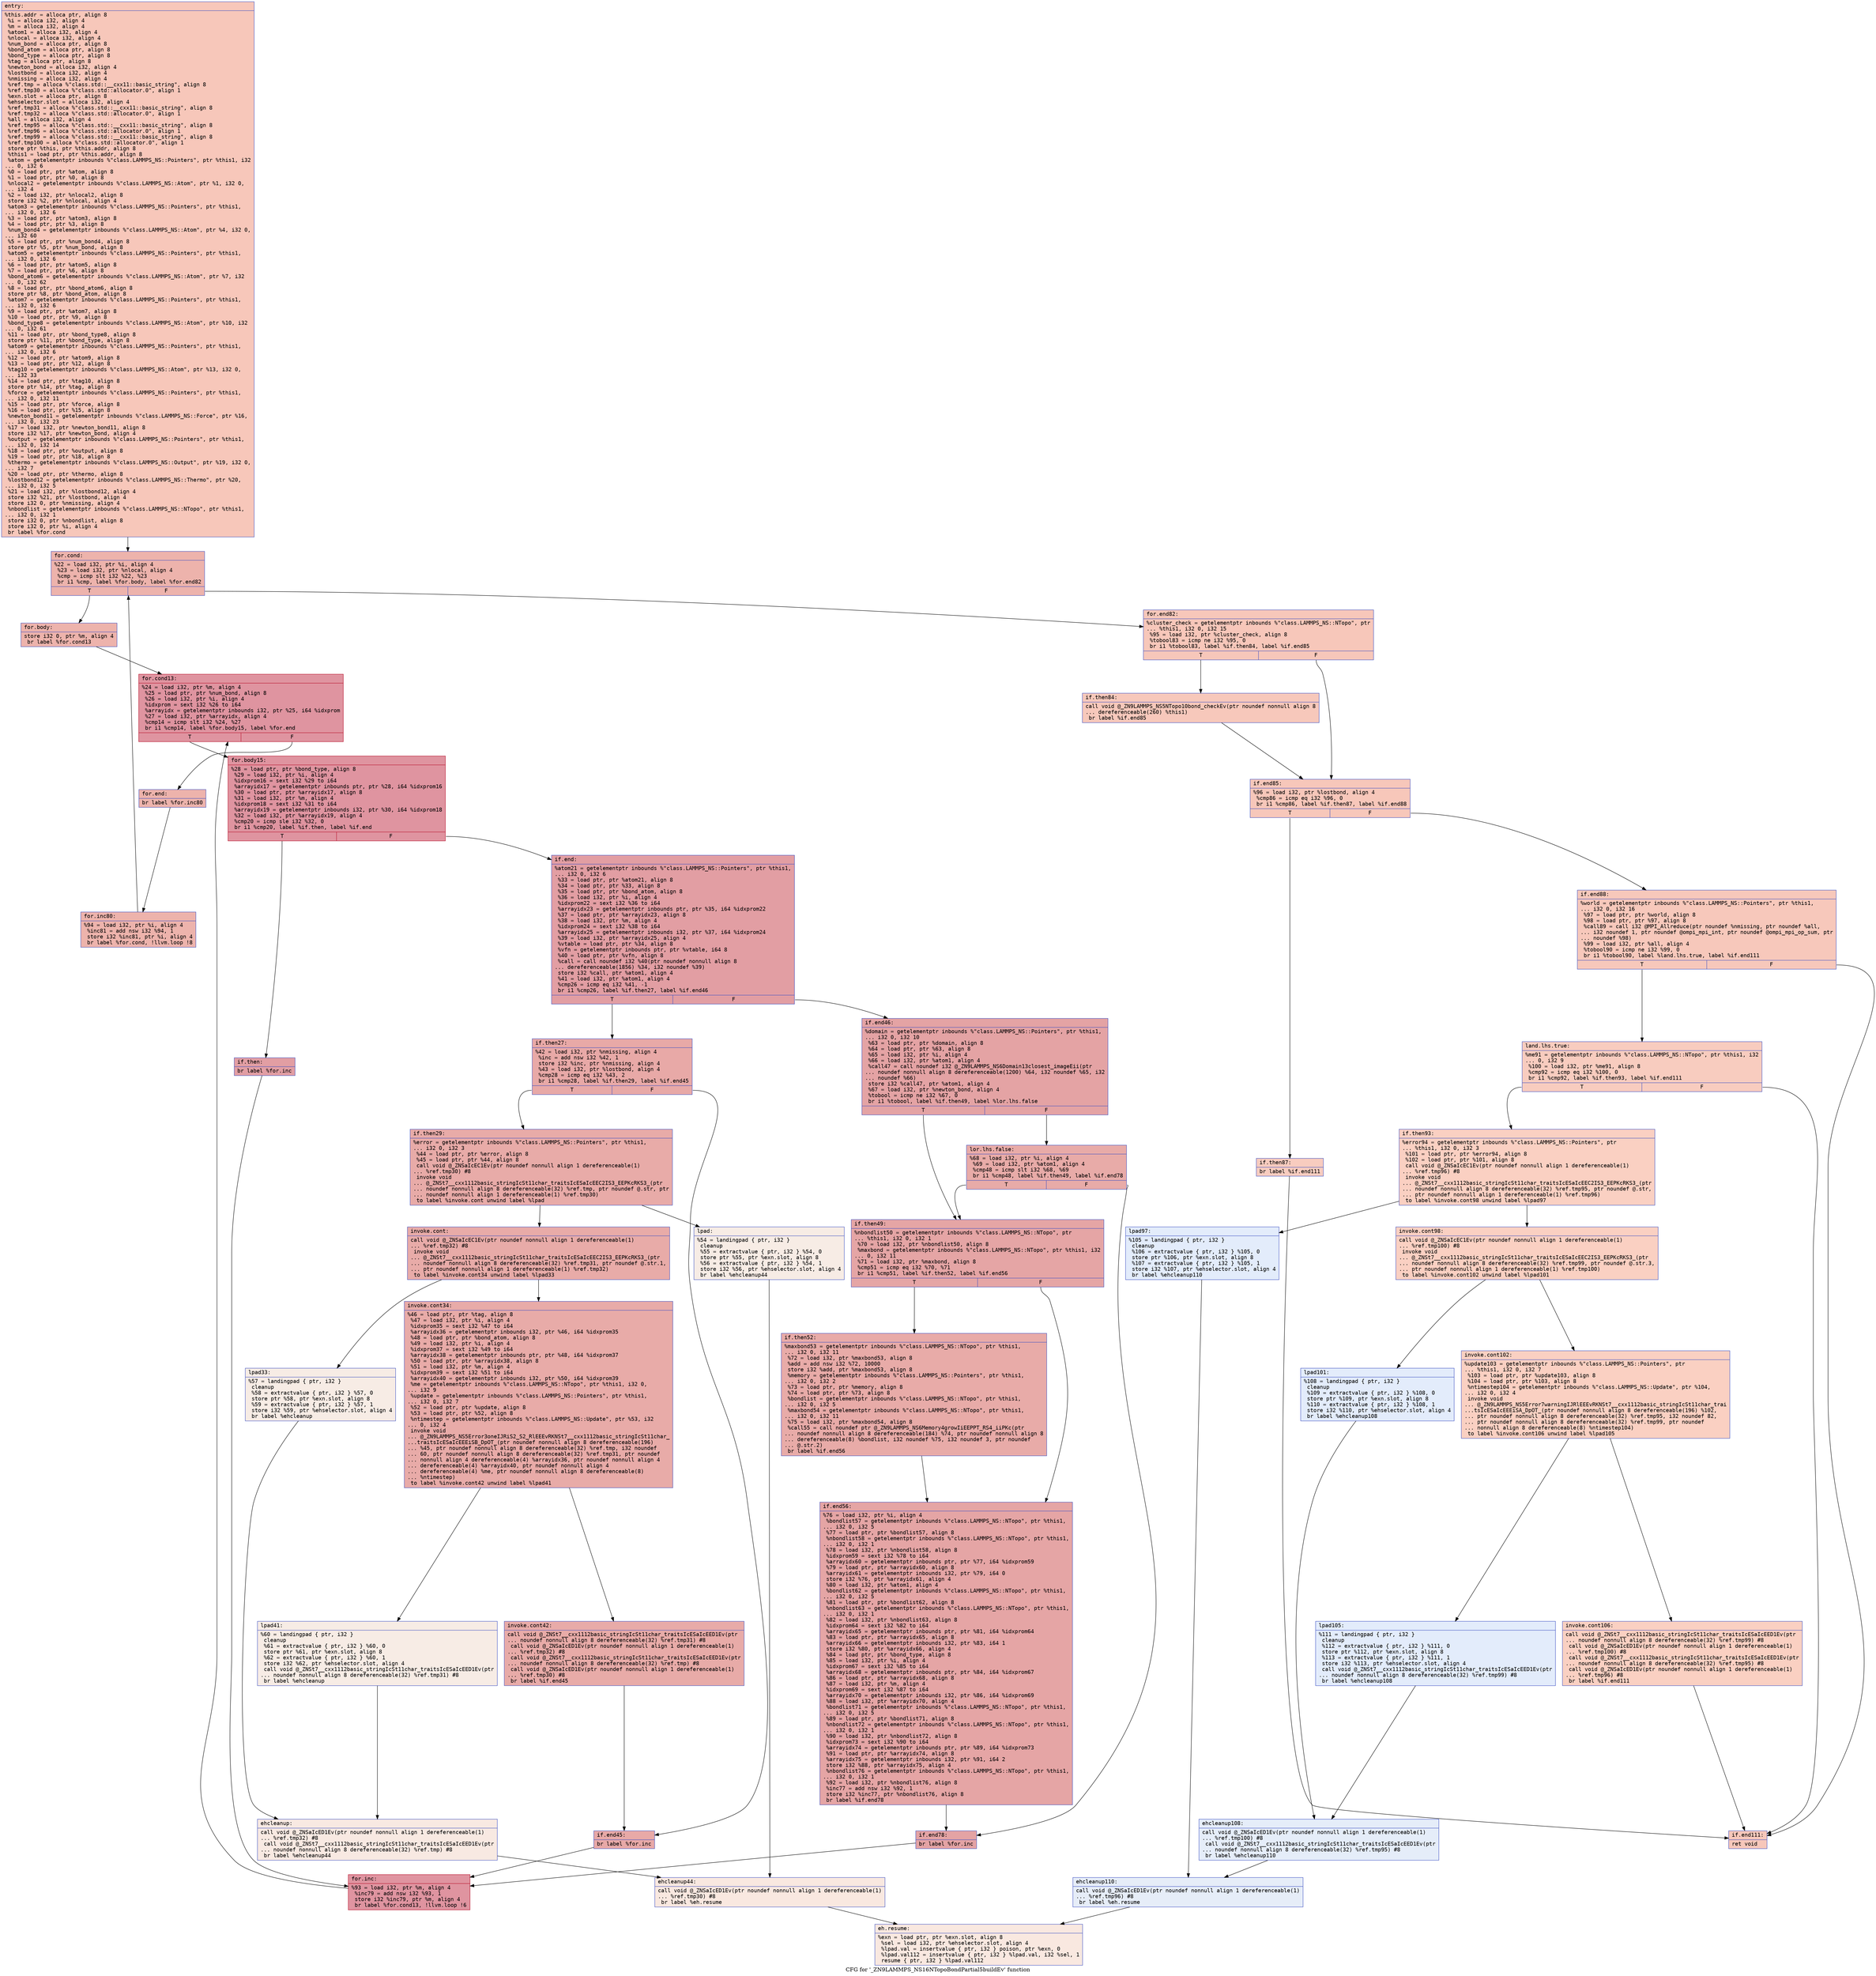 digraph "CFG for '_ZN9LAMMPS_NS16NTopoBondPartial5buildEv' function" {
	label="CFG for '_ZN9LAMMPS_NS16NTopoBondPartial5buildEv' function";

	Node0x55df9494ff60 [shape=record,color="#3d50c3ff", style=filled, fillcolor="#ec7f6370" fontname="Courier",label="{entry:\l|  %this.addr = alloca ptr, align 8\l  %i = alloca i32, align 4\l  %m = alloca i32, align 4\l  %atom1 = alloca i32, align 4\l  %nlocal = alloca i32, align 4\l  %num_bond = alloca ptr, align 8\l  %bond_atom = alloca ptr, align 8\l  %bond_type = alloca ptr, align 8\l  %tag = alloca ptr, align 8\l  %newton_bond = alloca i32, align 4\l  %lostbond = alloca i32, align 4\l  %nmissing = alloca i32, align 4\l  %ref.tmp = alloca %\"class.std::__cxx11::basic_string\", align 8\l  %ref.tmp30 = alloca %\"class.std::allocator.0\", align 1\l  %exn.slot = alloca ptr, align 8\l  %ehselector.slot = alloca i32, align 4\l  %ref.tmp31 = alloca %\"class.std::__cxx11::basic_string\", align 8\l  %ref.tmp32 = alloca %\"class.std::allocator.0\", align 1\l  %all = alloca i32, align 4\l  %ref.tmp95 = alloca %\"class.std::__cxx11::basic_string\", align 8\l  %ref.tmp96 = alloca %\"class.std::allocator.0\", align 1\l  %ref.tmp99 = alloca %\"class.std::__cxx11::basic_string\", align 8\l  %ref.tmp100 = alloca %\"class.std::allocator.0\", align 1\l  store ptr %this, ptr %this.addr, align 8\l  %this1 = load ptr, ptr %this.addr, align 8\l  %atom = getelementptr inbounds %\"class.LAMMPS_NS::Pointers\", ptr %this1, i32\l... 0, i32 6\l  %0 = load ptr, ptr %atom, align 8\l  %1 = load ptr, ptr %0, align 8\l  %nlocal2 = getelementptr inbounds %\"class.LAMMPS_NS::Atom\", ptr %1, i32 0,\l... i32 4\l  %2 = load i32, ptr %nlocal2, align 8\l  store i32 %2, ptr %nlocal, align 4\l  %atom3 = getelementptr inbounds %\"class.LAMMPS_NS::Pointers\", ptr %this1,\l... i32 0, i32 6\l  %3 = load ptr, ptr %atom3, align 8\l  %4 = load ptr, ptr %3, align 8\l  %num_bond4 = getelementptr inbounds %\"class.LAMMPS_NS::Atom\", ptr %4, i32 0,\l... i32 60\l  %5 = load ptr, ptr %num_bond4, align 8\l  store ptr %5, ptr %num_bond, align 8\l  %atom5 = getelementptr inbounds %\"class.LAMMPS_NS::Pointers\", ptr %this1,\l... i32 0, i32 6\l  %6 = load ptr, ptr %atom5, align 8\l  %7 = load ptr, ptr %6, align 8\l  %bond_atom6 = getelementptr inbounds %\"class.LAMMPS_NS::Atom\", ptr %7, i32\l... 0, i32 62\l  %8 = load ptr, ptr %bond_atom6, align 8\l  store ptr %8, ptr %bond_atom, align 8\l  %atom7 = getelementptr inbounds %\"class.LAMMPS_NS::Pointers\", ptr %this1,\l... i32 0, i32 6\l  %9 = load ptr, ptr %atom7, align 8\l  %10 = load ptr, ptr %9, align 8\l  %bond_type8 = getelementptr inbounds %\"class.LAMMPS_NS::Atom\", ptr %10, i32\l... 0, i32 61\l  %11 = load ptr, ptr %bond_type8, align 8\l  store ptr %11, ptr %bond_type, align 8\l  %atom9 = getelementptr inbounds %\"class.LAMMPS_NS::Pointers\", ptr %this1,\l... i32 0, i32 6\l  %12 = load ptr, ptr %atom9, align 8\l  %13 = load ptr, ptr %12, align 8\l  %tag10 = getelementptr inbounds %\"class.LAMMPS_NS::Atom\", ptr %13, i32 0,\l... i32 33\l  %14 = load ptr, ptr %tag10, align 8\l  store ptr %14, ptr %tag, align 8\l  %force = getelementptr inbounds %\"class.LAMMPS_NS::Pointers\", ptr %this1,\l... i32 0, i32 11\l  %15 = load ptr, ptr %force, align 8\l  %16 = load ptr, ptr %15, align 8\l  %newton_bond11 = getelementptr inbounds %\"class.LAMMPS_NS::Force\", ptr %16,\l... i32 0, i32 23\l  %17 = load i32, ptr %newton_bond11, align 8\l  store i32 %17, ptr %newton_bond, align 4\l  %output = getelementptr inbounds %\"class.LAMMPS_NS::Pointers\", ptr %this1,\l... i32 0, i32 14\l  %18 = load ptr, ptr %output, align 8\l  %19 = load ptr, ptr %18, align 8\l  %thermo = getelementptr inbounds %\"class.LAMMPS_NS::Output\", ptr %19, i32 0,\l... i32 7\l  %20 = load ptr, ptr %thermo, align 8\l  %lostbond12 = getelementptr inbounds %\"class.LAMMPS_NS::Thermo\", ptr %20,\l... i32 0, i32 5\l  %21 = load i32, ptr %lostbond12, align 4\l  store i32 %21, ptr %lostbond, align 4\l  store i32 0, ptr %nmissing, align 4\l  %nbondlist = getelementptr inbounds %\"class.LAMMPS_NS::NTopo\", ptr %this1,\l... i32 0, i32 1\l  store i32 0, ptr %nbondlist, align 8\l  store i32 0, ptr %i, align 4\l  br label %for.cond\l}"];
	Node0x55df9494ff60 -> Node0x55df94953fe0[tooltip="entry -> for.cond\nProbability 100.00%" ];
	Node0x55df94953fe0 [shape=record,color="#3d50c3ff", style=filled, fillcolor="#d6524470" fontname="Courier",label="{for.cond:\l|  %22 = load i32, ptr %i, align 4\l  %23 = load i32, ptr %nlocal, align 4\l  %cmp = icmp slt i32 %22, %23\l  br i1 %cmp, label %for.body, label %for.end82\l|{<s0>T|<s1>F}}"];
	Node0x55df94953fe0:s0 -> Node0x55df94954280[tooltip="for.cond -> for.body\nProbability 96.88%" ];
	Node0x55df94953fe0:s1 -> Node0x55df94954300[tooltip="for.cond -> for.end82\nProbability 3.12%" ];
	Node0x55df94954280 [shape=record,color="#3d50c3ff", style=filled, fillcolor="#d6524470" fontname="Courier",label="{for.body:\l|  store i32 0, ptr %m, align 4\l  br label %for.cond13\l}"];
	Node0x55df94954280 -> Node0x55df949544d0[tooltip="for.body -> for.cond13\nProbability 100.00%" ];
	Node0x55df949544d0 [shape=record,color="#b70d28ff", style=filled, fillcolor="#b70d2870" fontname="Courier",label="{for.cond13:\l|  %24 = load i32, ptr %m, align 4\l  %25 = load ptr, ptr %num_bond, align 8\l  %26 = load i32, ptr %i, align 4\l  %idxprom = sext i32 %26 to i64\l  %arrayidx = getelementptr inbounds i32, ptr %25, i64 %idxprom\l  %27 = load i32, ptr %arrayidx, align 4\l  %cmp14 = icmp slt i32 %24, %27\l  br i1 %cmp14, label %for.body15, label %for.end\l|{<s0>T|<s1>F}}"];
	Node0x55df949544d0:s0 -> Node0x55df94954ff0[tooltip="for.cond13 -> for.body15\nProbability 96.88%" ];
	Node0x55df949544d0:s1 -> Node0x55df94955070[tooltip="for.cond13 -> for.end\nProbability 3.12%" ];
	Node0x55df94954ff0 [shape=record,color="#b70d28ff", style=filled, fillcolor="#b70d2870" fontname="Courier",label="{for.body15:\l|  %28 = load ptr, ptr %bond_type, align 8\l  %29 = load i32, ptr %i, align 4\l  %idxprom16 = sext i32 %29 to i64\l  %arrayidx17 = getelementptr inbounds ptr, ptr %28, i64 %idxprom16\l  %30 = load ptr, ptr %arrayidx17, align 8\l  %31 = load i32, ptr %m, align 4\l  %idxprom18 = sext i32 %31 to i64\l  %arrayidx19 = getelementptr inbounds i32, ptr %30, i64 %idxprom18\l  %32 = load i32, ptr %arrayidx19, align 4\l  %cmp20 = icmp sle i32 %32, 0\l  br i1 %cmp20, label %if.then, label %if.end\l|{<s0>T|<s1>F}}"];
	Node0x55df94954ff0:s0 -> Node0x55df949557a0[tooltip="for.body15 -> if.then\nProbability 50.00%" ];
	Node0x55df94954ff0:s1 -> Node0x55df94955810[tooltip="for.body15 -> if.end\nProbability 50.00%" ];
	Node0x55df949557a0 [shape=record,color="#3d50c3ff", style=filled, fillcolor="#be242e70" fontname="Courier",label="{if.then:\l|  br label %for.inc\l}"];
	Node0x55df949557a0 -> Node0x55df94955930[tooltip="if.then -> for.inc\nProbability 100.00%" ];
	Node0x55df94955810 [shape=record,color="#3d50c3ff", style=filled, fillcolor="#be242e70" fontname="Courier",label="{if.end:\l|  %atom21 = getelementptr inbounds %\"class.LAMMPS_NS::Pointers\", ptr %this1,\l... i32 0, i32 6\l  %33 = load ptr, ptr %atom21, align 8\l  %34 = load ptr, ptr %33, align 8\l  %35 = load ptr, ptr %bond_atom, align 8\l  %36 = load i32, ptr %i, align 4\l  %idxprom22 = sext i32 %36 to i64\l  %arrayidx23 = getelementptr inbounds ptr, ptr %35, i64 %idxprom22\l  %37 = load ptr, ptr %arrayidx23, align 8\l  %38 = load i32, ptr %m, align 4\l  %idxprom24 = sext i32 %38 to i64\l  %arrayidx25 = getelementptr inbounds i32, ptr %37, i64 %idxprom24\l  %39 = load i32, ptr %arrayidx25, align 4\l  %vtable = load ptr, ptr %34, align 8\l  %vfn = getelementptr inbounds ptr, ptr %vtable, i64 8\l  %40 = load ptr, ptr %vfn, align 8\l  %call = call noundef i32 %40(ptr noundef nonnull align 8\l... dereferenceable(1856) %34, i32 noundef %39)\l  store i32 %call, ptr %atom1, align 4\l  %41 = load i32, ptr %atom1, align 4\l  %cmp26 = icmp eq i32 %41, -1\l  br i1 %cmp26, label %if.then27, label %if.end46\l|{<s0>T|<s1>F}}"];
	Node0x55df94955810:s0 -> Node0x55df94956eb0[tooltip="if.end -> if.then27\nProbability 37.50%" ];
	Node0x55df94955810:s1 -> Node0x55df94956f30[tooltip="if.end -> if.end46\nProbability 62.50%" ];
	Node0x55df94956eb0 [shape=record,color="#3d50c3ff", style=filled, fillcolor="#ca3b3770" fontname="Courier",label="{if.then27:\l|  %42 = load i32, ptr %nmissing, align 4\l  %inc = add nsw i32 %42, 1\l  store i32 %inc, ptr %nmissing, align 4\l  %43 = load i32, ptr %lostbond, align 4\l  %cmp28 = icmp eq i32 %43, 2\l  br i1 %cmp28, label %if.then29, label %if.end45\l|{<s0>T|<s1>F}}"];
	Node0x55df94956eb0:s0 -> Node0x55df949573a0[tooltip="if.then27 -> if.then29\nProbability 50.00%" ];
	Node0x55df94956eb0:s1 -> Node0x55df94957420[tooltip="if.then27 -> if.end45\nProbability 50.00%" ];
	Node0x55df949573a0 [shape=record,color="#3d50c3ff", style=filled, fillcolor="#cc403a70" fontname="Courier",label="{if.then29:\l|  %error = getelementptr inbounds %\"class.LAMMPS_NS::Pointers\", ptr %this1,\l... i32 0, i32 3\l  %44 = load ptr, ptr %error, align 8\l  %45 = load ptr, ptr %44, align 8\l  call void @_ZNSaIcEC1Ev(ptr noundef nonnull align 1 dereferenceable(1)\l... %ref.tmp30) #8\l  invoke void\l... @_ZNSt7__cxx1112basic_stringIcSt11char_traitsIcESaIcEEC2IS3_EEPKcRKS3_(ptr\l... noundef nonnull align 8 dereferenceable(32) %ref.tmp, ptr noundef @.str, ptr\l... noundef nonnull align 1 dereferenceable(1) %ref.tmp30)\l          to label %invoke.cont unwind label %lpad\l}"];
	Node0x55df949573a0 -> Node0x55df94957a80[tooltip="if.then29 -> invoke.cont\nProbability 100.00%" ];
	Node0x55df949573a0 -> Node0x55df94957b60[tooltip="if.then29 -> lpad\nProbability 0.00%" ];
	Node0x55df94957a80 [shape=record,color="#3d50c3ff", style=filled, fillcolor="#cc403a70" fontname="Courier",label="{invoke.cont:\l|  call void @_ZNSaIcEC1Ev(ptr noundef nonnull align 1 dereferenceable(1)\l... %ref.tmp32) #8\l  invoke void\l... @_ZNSt7__cxx1112basic_stringIcSt11char_traitsIcESaIcEEC2IS3_EEPKcRKS3_(ptr\l... noundef nonnull align 8 dereferenceable(32) %ref.tmp31, ptr noundef @.str.1,\l... ptr noundef nonnull align 1 dereferenceable(1) %ref.tmp32)\l          to label %invoke.cont34 unwind label %lpad33\l}"];
	Node0x55df94957a80 -> Node0x55df94957ef0[tooltip="invoke.cont -> invoke.cont34\nProbability 100.00%" ];
	Node0x55df94957a80 -> Node0x55df94957f40[tooltip="invoke.cont -> lpad33\nProbability 0.00%" ];
	Node0x55df94957ef0 [shape=record,color="#3d50c3ff", style=filled, fillcolor="#cc403a70" fontname="Courier",label="{invoke.cont34:\l|  %46 = load ptr, ptr %tag, align 8\l  %47 = load i32, ptr %i, align 4\l  %idxprom35 = sext i32 %47 to i64\l  %arrayidx36 = getelementptr inbounds i32, ptr %46, i64 %idxprom35\l  %48 = load ptr, ptr %bond_atom, align 8\l  %49 = load i32, ptr %i, align 4\l  %idxprom37 = sext i32 %49 to i64\l  %arrayidx38 = getelementptr inbounds ptr, ptr %48, i64 %idxprom37\l  %50 = load ptr, ptr %arrayidx38, align 8\l  %51 = load i32, ptr %m, align 4\l  %idxprom39 = sext i32 %51 to i64\l  %arrayidx40 = getelementptr inbounds i32, ptr %50, i64 %idxprom39\l  %me = getelementptr inbounds %\"class.LAMMPS_NS::NTopo\", ptr %this1, i32 0,\l... i32 9\l  %update = getelementptr inbounds %\"class.LAMMPS_NS::Pointers\", ptr %this1,\l... i32 0, i32 7\l  %52 = load ptr, ptr %update, align 8\l  %53 = load ptr, ptr %52, align 8\l  %ntimestep = getelementptr inbounds %\"class.LAMMPS_NS::Update\", ptr %53, i32\l... 0, i32 4\l  invoke void\l... @_ZN9LAMMPS_NS5Error3oneIJRiS2_S2_RlEEEvRKNSt7__cxx1112basic_stringIcSt11char_\l...traitsIcESaIcEEEiSB_DpOT_(ptr noundef nonnull align 8 dereferenceable(196)\l... %45, ptr noundef nonnull align 8 dereferenceable(32) %ref.tmp, i32 noundef\l... 60, ptr noundef nonnull align 8 dereferenceable(32) %ref.tmp31, ptr noundef\l... nonnull align 4 dereferenceable(4) %arrayidx36, ptr noundef nonnull align 4\l... dereferenceable(4) %arrayidx40, ptr noundef nonnull align 4\l... dereferenceable(4) %me, ptr noundef nonnull align 8 dereferenceable(8)\l... %ntimestep)\l          to label %invoke.cont42 unwind label %lpad41\l}"];
	Node0x55df94957ef0 -> Node0x55df94957ea0[tooltip="invoke.cont34 -> invoke.cont42\nProbability 100.00%" ];
	Node0x55df94957ef0 -> Node0x55df94959540[tooltip="invoke.cont34 -> lpad41\nProbability 0.00%" ];
	Node0x55df94957ea0 [shape=record,color="#3d50c3ff", style=filled, fillcolor="#cc403a70" fontname="Courier",label="{invoke.cont42:\l|  call void @_ZNSt7__cxx1112basic_stringIcSt11char_traitsIcESaIcEED1Ev(ptr\l... noundef nonnull align 8 dereferenceable(32) %ref.tmp31) #8\l  call void @_ZNSaIcED1Ev(ptr noundef nonnull align 1 dereferenceable(1)\l... %ref.tmp32) #8\l  call void @_ZNSt7__cxx1112basic_stringIcSt11char_traitsIcESaIcEED1Ev(ptr\l... noundef nonnull align 8 dereferenceable(32) %ref.tmp) #8\l  call void @_ZNSaIcED1Ev(ptr noundef nonnull align 1 dereferenceable(1)\l... %ref.tmp30) #8\l  br label %if.end45\l}"];
	Node0x55df94957ea0 -> Node0x55df94957420[tooltip="invoke.cont42 -> if.end45\nProbability 100.00%" ];
	Node0x55df94957b60 [shape=record,color="#3d50c3ff", style=filled, fillcolor="#ecd3c570" fontname="Courier",label="{lpad:\l|  %54 = landingpad \{ ptr, i32 \}\l          cleanup\l  %55 = extractvalue \{ ptr, i32 \} %54, 0\l  store ptr %55, ptr %exn.slot, align 8\l  %56 = extractvalue \{ ptr, i32 \} %54, 1\l  store i32 %56, ptr %ehselector.slot, align 4\l  br label %ehcleanup44\l}"];
	Node0x55df94957b60 -> Node0x55df9495a210[tooltip="lpad -> ehcleanup44\nProbability 100.00%" ];
	Node0x55df94957f40 [shape=record,color="#3d50c3ff", style=filled, fillcolor="#ecd3c570" fontname="Courier",label="{lpad33:\l|  %57 = landingpad \{ ptr, i32 \}\l          cleanup\l  %58 = extractvalue \{ ptr, i32 \} %57, 0\l  store ptr %58, ptr %exn.slot, align 8\l  %59 = extractvalue \{ ptr, i32 \} %57, 1\l  store i32 %59, ptr %ehselector.slot, align 4\l  br label %ehcleanup\l}"];
	Node0x55df94957f40 -> Node0x55df9495a5e0[tooltip="lpad33 -> ehcleanup\nProbability 100.00%" ];
	Node0x55df94959540 [shape=record,color="#3d50c3ff", style=filled, fillcolor="#ecd3c570" fontname="Courier",label="{lpad41:\l|  %60 = landingpad \{ ptr, i32 \}\l          cleanup\l  %61 = extractvalue \{ ptr, i32 \} %60, 0\l  store ptr %61, ptr %exn.slot, align 8\l  %62 = extractvalue \{ ptr, i32 \} %60, 1\l  store i32 %62, ptr %ehselector.slot, align 4\l  call void @_ZNSt7__cxx1112basic_stringIcSt11char_traitsIcESaIcEED1Ev(ptr\l... noundef nonnull align 8 dereferenceable(32) %ref.tmp31) #8\l  br label %ehcleanup\l}"];
	Node0x55df94959540 -> Node0x55df9495a5e0[tooltip="lpad41 -> ehcleanup\nProbability 100.00%" ];
	Node0x55df9495a5e0 [shape=record,color="#3d50c3ff", style=filled, fillcolor="#efcebd70" fontname="Courier",label="{ehcleanup:\l|  call void @_ZNSaIcED1Ev(ptr noundef nonnull align 1 dereferenceable(1)\l... %ref.tmp32) #8\l  call void @_ZNSt7__cxx1112basic_stringIcSt11char_traitsIcESaIcEED1Ev(ptr\l... noundef nonnull align 8 dereferenceable(32) %ref.tmp) #8\l  br label %ehcleanup44\l}"];
	Node0x55df9495a5e0 -> Node0x55df9495a210[tooltip="ehcleanup -> ehcleanup44\nProbability 100.00%" ];
	Node0x55df9495a210 [shape=record,color="#3d50c3ff", style=filled, fillcolor="#f1ccb870" fontname="Courier",label="{ehcleanup44:\l|  call void @_ZNSaIcED1Ev(ptr noundef nonnull align 1 dereferenceable(1)\l... %ref.tmp30) #8\l  br label %eh.resume\l}"];
	Node0x55df9495a210 -> Node0x55df9495aef0[tooltip="ehcleanup44 -> eh.resume\nProbability 100.00%" ];
	Node0x55df94957420 [shape=record,color="#3d50c3ff", style=filled, fillcolor="#ca3b3770" fontname="Courier",label="{if.end45:\l|  br label %for.inc\l}"];
	Node0x55df94957420 -> Node0x55df94955930[tooltip="if.end45 -> for.inc\nProbability 100.00%" ];
	Node0x55df94956f30 [shape=record,color="#3d50c3ff", style=filled, fillcolor="#c32e3170" fontname="Courier",label="{if.end46:\l|  %domain = getelementptr inbounds %\"class.LAMMPS_NS::Pointers\", ptr %this1,\l... i32 0, i32 10\l  %63 = load ptr, ptr %domain, align 8\l  %64 = load ptr, ptr %63, align 8\l  %65 = load i32, ptr %i, align 4\l  %66 = load i32, ptr %atom1, align 4\l  %call47 = call noundef i32 @_ZN9LAMMPS_NS6Domain13closest_imageEii(ptr\l... noundef nonnull align 8 dereferenceable(1200) %64, i32 noundef %65, i32\l... noundef %66)\l  store i32 %call47, ptr %atom1, align 4\l  %67 = load i32, ptr %newton_bond, align 4\l  %tobool = icmp ne i32 %67, 0\l  br i1 %tobool, label %if.then49, label %lor.lhs.false\l|{<s0>T|<s1>F}}"];
	Node0x55df94956f30:s0 -> Node0x55df949548a0[tooltip="if.end46 -> if.then49\nProbability 62.50%" ];
	Node0x55df94956f30:s1 -> Node0x55df949548f0[tooltip="if.end46 -> lor.lhs.false\nProbability 37.50%" ];
	Node0x55df949548f0 [shape=record,color="#3d50c3ff", style=filled, fillcolor="#cc403a70" fontname="Courier",label="{lor.lhs.false:\l|  %68 = load i32, ptr %i, align 4\l  %69 = load i32, ptr %atom1, align 4\l  %cmp48 = icmp slt i32 %68, %69\l  br i1 %cmp48, label %if.then49, label %if.end78\l|{<s0>T|<s1>F}}"];
	Node0x55df949548f0:s0 -> Node0x55df949548a0[tooltip="lor.lhs.false -> if.then49\nProbability 50.00%" ];
	Node0x55df949548f0:s1 -> Node0x55df94954c30[tooltip="lor.lhs.false -> if.end78\nProbability 50.00%" ];
	Node0x55df949548a0 [shape=record,color="#3d50c3ff", style=filled, fillcolor="#c5333470" fontname="Courier",label="{if.then49:\l|  %nbondlist50 = getelementptr inbounds %\"class.LAMMPS_NS::NTopo\", ptr\l... %this1, i32 0, i32 1\l  %70 = load i32, ptr %nbondlist50, align 8\l  %maxbond = getelementptr inbounds %\"class.LAMMPS_NS::NTopo\", ptr %this1, i32\l... 0, i32 11\l  %71 = load i32, ptr %maxbond, align 8\l  %cmp51 = icmp eq i32 %70, %71\l  br i1 %cmp51, label %if.then52, label %if.end56\l|{<s0>T|<s1>F}}"];
	Node0x55df949548a0:s0 -> Node0x55df9495d4b0[tooltip="if.then49 -> if.then52\nProbability 50.00%" ];
	Node0x55df949548a0:s1 -> Node0x55df9495d500[tooltip="if.then49 -> if.end56\nProbability 50.00%" ];
	Node0x55df9495d4b0 [shape=record,color="#3d50c3ff", style=filled, fillcolor="#cc403a70" fontname="Courier",label="{if.then52:\l|  %maxbond53 = getelementptr inbounds %\"class.LAMMPS_NS::NTopo\", ptr %this1,\l... i32 0, i32 11\l  %72 = load i32, ptr %maxbond53, align 8\l  %add = add nsw i32 %72, 10000\l  store i32 %add, ptr %maxbond53, align 8\l  %memory = getelementptr inbounds %\"class.LAMMPS_NS::Pointers\", ptr %this1,\l... i32 0, i32 2\l  %73 = load ptr, ptr %memory, align 8\l  %74 = load ptr, ptr %73, align 8\l  %bondlist = getelementptr inbounds %\"class.LAMMPS_NS::NTopo\", ptr %this1,\l... i32 0, i32 5\l  %maxbond54 = getelementptr inbounds %\"class.LAMMPS_NS::NTopo\", ptr %this1,\l... i32 0, i32 11\l  %75 = load i32, ptr %maxbond54, align 8\l  %call55 = call noundef ptr @_ZN9LAMMPS_NS6Memory4growIiEEPPT_RS4_iiPKc(ptr\l... noundef nonnull align 8 dereferenceable(184) %74, ptr noundef nonnull align 8\l... dereferenceable(8) %bondlist, i32 noundef %75, i32 noundef 3, ptr noundef\l... @.str.2)\l  br label %if.end56\l}"];
	Node0x55df9495d4b0 -> Node0x55df9495d500[tooltip="if.then52 -> if.end56\nProbability 100.00%" ];
	Node0x55df9495d500 [shape=record,color="#3d50c3ff", style=filled, fillcolor="#c5333470" fontname="Courier",label="{if.end56:\l|  %76 = load i32, ptr %i, align 4\l  %bondlist57 = getelementptr inbounds %\"class.LAMMPS_NS::NTopo\", ptr %this1,\l... i32 0, i32 5\l  %77 = load ptr, ptr %bondlist57, align 8\l  %nbondlist58 = getelementptr inbounds %\"class.LAMMPS_NS::NTopo\", ptr %this1,\l... i32 0, i32 1\l  %78 = load i32, ptr %nbondlist58, align 8\l  %idxprom59 = sext i32 %78 to i64\l  %arrayidx60 = getelementptr inbounds ptr, ptr %77, i64 %idxprom59\l  %79 = load ptr, ptr %arrayidx60, align 8\l  %arrayidx61 = getelementptr inbounds i32, ptr %79, i64 0\l  store i32 %76, ptr %arrayidx61, align 4\l  %80 = load i32, ptr %atom1, align 4\l  %bondlist62 = getelementptr inbounds %\"class.LAMMPS_NS::NTopo\", ptr %this1,\l... i32 0, i32 5\l  %81 = load ptr, ptr %bondlist62, align 8\l  %nbondlist63 = getelementptr inbounds %\"class.LAMMPS_NS::NTopo\", ptr %this1,\l... i32 0, i32 1\l  %82 = load i32, ptr %nbondlist63, align 8\l  %idxprom64 = sext i32 %82 to i64\l  %arrayidx65 = getelementptr inbounds ptr, ptr %81, i64 %idxprom64\l  %83 = load ptr, ptr %arrayidx65, align 8\l  %arrayidx66 = getelementptr inbounds i32, ptr %83, i64 1\l  store i32 %80, ptr %arrayidx66, align 4\l  %84 = load ptr, ptr %bond_type, align 8\l  %85 = load i32, ptr %i, align 4\l  %idxprom67 = sext i32 %85 to i64\l  %arrayidx68 = getelementptr inbounds ptr, ptr %84, i64 %idxprom67\l  %86 = load ptr, ptr %arrayidx68, align 8\l  %87 = load i32, ptr %m, align 4\l  %idxprom69 = sext i32 %87 to i64\l  %arrayidx70 = getelementptr inbounds i32, ptr %86, i64 %idxprom69\l  %88 = load i32, ptr %arrayidx70, align 4\l  %bondlist71 = getelementptr inbounds %\"class.LAMMPS_NS::NTopo\", ptr %this1,\l... i32 0, i32 5\l  %89 = load ptr, ptr %bondlist71, align 8\l  %nbondlist72 = getelementptr inbounds %\"class.LAMMPS_NS::NTopo\", ptr %this1,\l... i32 0, i32 1\l  %90 = load i32, ptr %nbondlist72, align 8\l  %idxprom73 = sext i32 %90 to i64\l  %arrayidx74 = getelementptr inbounds ptr, ptr %89, i64 %idxprom73\l  %91 = load ptr, ptr %arrayidx74, align 8\l  %arrayidx75 = getelementptr inbounds i32, ptr %91, i64 2\l  store i32 %88, ptr %arrayidx75, align 4\l  %nbondlist76 = getelementptr inbounds %\"class.LAMMPS_NS::NTopo\", ptr %this1,\l... i32 0, i32 1\l  %92 = load i32, ptr %nbondlist76, align 8\l  %inc77 = add nsw i32 %92, 1\l  store i32 %inc77, ptr %nbondlist76, align 8\l  br label %if.end78\l}"];
	Node0x55df9495d500 -> Node0x55df94954c30[tooltip="if.end56 -> if.end78\nProbability 100.00%" ];
	Node0x55df94954c30 [shape=record,color="#3d50c3ff", style=filled, fillcolor="#c32e3170" fontname="Courier",label="{if.end78:\l|  br label %for.inc\l}"];
	Node0x55df94954c30 -> Node0x55df94955930[tooltip="if.end78 -> for.inc\nProbability 100.00%" ];
	Node0x55df94955930 [shape=record,color="#b70d28ff", style=filled, fillcolor="#b70d2870" fontname="Courier",label="{for.inc:\l|  %93 = load i32, ptr %m, align 4\l  %inc79 = add nsw i32 %93, 1\l  store i32 %inc79, ptr %m, align 4\l  br label %for.cond13, !llvm.loop !6\l}"];
	Node0x55df94955930 -> Node0x55df949544d0[tooltip="for.inc -> for.cond13\nProbability 100.00%" ];
	Node0x55df94955070 [shape=record,color="#3d50c3ff", style=filled, fillcolor="#d6524470" fontname="Courier",label="{for.end:\l|  br label %for.inc80\l}"];
	Node0x55df94955070 -> Node0x55df94960a80[tooltip="for.end -> for.inc80\nProbability 100.00%" ];
	Node0x55df94960a80 [shape=record,color="#3d50c3ff", style=filled, fillcolor="#d6524470" fontname="Courier",label="{for.inc80:\l|  %94 = load i32, ptr %i, align 4\l  %inc81 = add nsw i32 %94, 1\l  store i32 %inc81, ptr %i, align 4\l  br label %for.cond, !llvm.loop !8\l}"];
	Node0x55df94960a80 -> Node0x55df94953fe0[tooltip="for.inc80 -> for.cond\nProbability 100.00%" ];
	Node0x55df94954300 [shape=record,color="#3d50c3ff", style=filled, fillcolor="#ec7f6370" fontname="Courier",label="{for.end82:\l|  %cluster_check = getelementptr inbounds %\"class.LAMMPS_NS::NTopo\", ptr\l... %this1, i32 0, i32 15\l  %95 = load i32, ptr %cluster_check, align 8\l  %tobool83 = icmp ne i32 %95, 0\l  br i1 %tobool83, label %if.then84, label %if.end85\l|{<s0>T|<s1>F}}"];
	Node0x55df94954300:s0 -> Node0x55df94958270[tooltip="for.end82 -> if.then84\nProbability 62.50%" ];
	Node0x55df94954300:s1 -> Node0x55df949582f0[tooltip="for.end82 -> if.end85\nProbability 37.50%" ];
	Node0x55df94958270 [shape=record,color="#3d50c3ff", style=filled, fillcolor="#ed836670" fontname="Courier",label="{if.then84:\l|  call void @_ZN9LAMMPS_NS5NTopo10bond_checkEv(ptr noundef nonnull align 8\l... dereferenceable(260) %this1)\l  br label %if.end85\l}"];
	Node0x55df94958270 -> Node0x55df949582f0[tooltip="if.then84 -> if.end85\nProbability 100.00%" ];
	Node0x55df949582f0 [shape=record,color="#3d50c3ff", style=filled, fillcolor="#ec7f6370" fontname="Courier",label="{if.end85:\l|  %96 = load i32, ptr %lostbond, align 4\l  %cmp86 = icmp eq i32 %96, 0\l  br i1 %cmp86, label %if.then87, label %if.end88\l|{<s0>T|<s1>F}}"];
	Node0x55df949582f0:s0 -> Node0x55df94958790[tooltip="if.end85 -> if.then87\nProbability 37.50%" ];
	Node0x55df949582f0:s1 -> Node0x55df949587e0[tooltip="if.end85 -> if.end88\nProbability 62.50%" ];
	Node0x55df94958790 [shape=record,color="#3d50c3ff", style=filled, fillcolor="#f08b6e70" fontname="Courier",label="{if.then87:\l|  br label %if.end111\l}"];
	Node0x55df94958790 -> Node0x55df94958910[tooltip="if.then87 -> if.end111\nProbability 100.00%" ];
	Node0x55df949587e0 [shape=record,color="#3d50c3ff", style=filled, fillcolor="#ed836670" fontname="Courier",label="{if.end88:\l|  %world = getelementptr inbounds %\"class.LAMMPS_NS::Pointers\", ptr %this1,\l... i32 0, i32 16\l  %97 = load ptr, ptr %world, align 8\l  %98 = load ptr, ptr %97, align 8\l  %call89 = call i32 @MPI_Allreduce(ptr noundef %nmissing, ptr noundef %all,\l... i32 noundef 1, ptr noundef @ompi_mpi_int, ptr noundef @ompi_mpi_op_sum, ptr\l... noundef %98)\l  %99 = load i32, ptr %all, align 4\l  %tobool90 = icmp ne i32 %99, 0\l  br i1 %tobool90, label %land.lhs.true, label %if.end111\l|{<s0>T|<s1>F}}"];
	Node0x55df949587e0:s0 -> Node0x55df94962690[tooltip="if.end88 -> land.lhs.true\nProbability 62.50%" ];
	Node0x55df949587e0:s1 -> Node0x55df94958910[tooltip="if.end88 -> if.end111\nProbability 37.50%" ];
	Node0x55df94962690 [shape=record,color="#3d50c3ff", style=filled, fillcolor="#f08b6e70" fontname="Courier",label="{land.lhs.true:\l|  %me91 = getelementptr inbounds %\"class.LAMMPS_NS::NTopo\", ptr %this1, i32\l... 0, i32 9\l  %100 = load i32, ptr %me91, align 8\l  %cmp92 = icmp eq i32 %100, 0\l  br i1 %cmp92, label %if.then93, label %if.end111\l|{<s0>T|<s1>F}}"];
	Node0x55df94962690:s0 -> Node0x55df949629b0[tooltip="land.lhs.true -> if.then93\nProbability 37.50%" ];
	Node0x55df94962690:s1 -> Node0x55df94958910[tooltip="land.lhs.true -> if.end111\nProbability 62.50%" ];
	Node0x55df949629b0 [shape=record,color="#3d50c3ff", style=filled, fillcolor="#f3947570" fontname="Courier",label="{if.then93:\l|  %error94 = getelementptr inbounds %\"class.LAMMPS_NS::Pointers\", ptr\l... %this1, i32 0, i32 3\l  %101 = load ptr, ptr %error94, align 8\l  %102 = load ptr, ptr %101, align 8\l  call void @_ZNSaIcEC1Ev(ptr noundef nonnull align 1 dereferenceable(1)\l... %ref.tmp96) #8\l  invoke void\l... @_ZNSt7__cxx1112basic_stringIcSt11char_traitsIcESaIcEEC2IS3_EEPKcRKS3_(ptr\l... noundef nonnull align 8 dereferenceable(32) %ref.tmp95, ptr noundef @.str,\l... ptr noundef nonnull align 1 dereferenceable(1) %ref.tmp96)\l          to label %invoke.cont98 unwind label %lpad97\l}"];
	Node0x55df949629b0 -> Node0x55df94962e40[tooltip="if.then93 -> invoke.cont98\nProbability 100.00%" ];
	Node0x55df949629b0 -> Node0x55df94962ec0[tooltip="if.then93 -> lpad97\nProbability 0.00%" ];
	Node0x55df94962e40 [shape=record,color="#3d50c3ff", style=filled, fillcolor="#f3947570" fontname="Courier",label="{invoke.cont98:\l|  call void @_ZNSaIcEC1Ev(ptr noundef nonnull align 1 dereferenceable(1)\l... %ref.tmp100) #8\l  invoke void\l... @_ZNSt7__cxx1112basic_stringIcSt11char_traitsIcESaIcEEC2IS3_EEPKcRKS3_(ptr\l... noundef nonnull align 8 dereferenceable(32) %ref.tmp99, ptr noundef @.str.3,\l... ptr noundef nonnull align 1 dereferenceable(1) %ref.tmp100)\l          to label %invoke.cont102 unwind label %lpad101\l}"];
	Node0x55df94962e40 -> Node0x55df949631e0[tooltip="invoke.cont98 -> invoke.cont102\nProbability 100.00%" ];
	Node0x55df94962e40 -> Node0x55df94963230[tooltip="invoke.cont98 -> lpad101\nProbability 0.00%" ];
	Node0x55df949631e0 [shape=record,color="#3d50c3ff", style=filled, fillcolor="#f3947570" fontname="Courier",label="{invoke.cont102:\l|  %update103 = getelementptr inbounds %\"class.LAMMPS_NS::Pointers\", ptr\l... %this1, i32 0, i32 7\l  %103 = load ptr, ptr %update103, align 8\l  %104 = load ptr, ptr %103, align 8\l  %ntimestep104 = getelementptr inbounds %\"class.LAMMPS_NS::Update\", ptr %104,\l... i32 0, i32 4\l  invoke void\l... @_ZN9LAMMPS_NS5Error7warningIJRlEEEvRKNSt7__cxx1112basic_stringIcSt11char_trai\l...tsIcESaIcEEEiSA_DpOT_(ptr noundef nonnull align 8 dereferenceable(196) %102,\l... ptr noundef nonnull align 8 dereferenceable(32) %ref.tmp95, i32 noundef 82,\l... ptr noundef nonnull align 8 dereferenceable(32) %ref.tmp99, ptr noundef\l... nonnull align 8 dereferenceable(8) %ntimestep104)\l          to label %invoke.cont106 unwind label %lpad105\l}"];
	Node0x55df949631e0 -> Node0x55df94963190[tooltip="invoke.cont102 -> invoke.cont106\nProbability 100.00%" ];
	Node0x55df949631e0 -> Node0x55df94955e60[tooltip="invoke.cont102 -> lpad105\nProbability 0.00%" ];
	Node0x55df94963190 [shape=record,color="#3d50c3ff", style=filled, fillcolor="#f3947570" fontname="Courier",label="{invoke.cont106:\l|  call void @_ZNSt7__cxx1112basic_stringIcSt11char_traitsIcESaIcEED1Ev(ptr\l... noundef nonnull align 8 dereferenceable(32) %ref.tmp99) #8\l  call void @_ZNSaIcED1Ev(ptr noundef nonnull align 1 dereferenceable(1)\l... %ref.tmp100) #8\l  call void @_ZNSt7__cxx1112basic_stringIcSt11char_traitsIcESaIcEED1Ev(ptr\l... noundef nonnull align 8 dereferenceable(32) %ref.tmp95) #8\l  call void @_ZNSaIcED1Ev(ptr noundef nonnull align 1 dereferenceable(1)\l... %ref.tmp96) #8\l  br label %if.end111\l}"];
	Node0x55df94963190 -> Node0x55df94958910[tooltip="invoke.cont106 -> if.end111\nProbability 100.00%" ];
	Node0x55df94962ec0 [shape=record,color="#3d50c3ff", style=filled, fillcolor="#bfd3f670" fontname="Courier",label="{lpad97:\l|  %105 = landingpad \{ ptr, i32 \}\l          cleanup\l  %106 = extractvalue \{ ptr, i32 \} %105, 0\l  store ptr %106, ptr %exn.slot, align 8\l  %107 = extractvalue \{ ptr, i32 \} %105, 1\l  store i32 %107, ptr %ehselector.slot, align 4\l  br label %ehcleanup110\l}"];
	Node0x55df94962ec0 -> Node0x55df949568e0[tooltip="lpad97 -> ehcleanup110\nProbability 100.00%" ];
	Node0x55df94963230 [shape=record,color="#3d50c3ff", style=filled, fillcolor="#bfd3f670" fontname="Courier",label="{lpad101:\l|  %108 = landingpad \{ ptr, i32 \}\l          cleanup\l  %109 = extractvalue \{ ptr, i32 \} %108, 0\l  store ptr %109, ptr %exn.slot, align 8\l  %110 = extractvalue \{ ptr, i32 \} %108, 1\l  store i32 %110, ptr %ehselector.slot, align 4\l  br label %ehcleanup108\l}"];
	Node0x55df94963230 -> Node0x55df94956c50[tooltip="lpad101 -> ehcleanup108\nProbability 100.00%" ];
	Node0x55df94955e60 [shape=record,color="#3d50c3ff", style=filled, fillcolor="#bfd3f670" fontname="Courier",label="{lpad105:\l|  %111 = landingpad \{ ptr, i32 \}\l          cleanup\l  %112 = extractvalue \{ ptr, i32 \} %111, 0\l  store ptr %112, ptr %exn.slot, align 8\l  %113 = extractvalue \{ ptr, i32 \} %111, 1\l  store i32 %113, ptr %ehselector.slot, align 4\l  call void @_ZNSt7__cxx1112basic_stringIcSt11char_traitsIcESaIcEED1Ev(ptr\l... noundef nonnull align 8 dereferenceable(32) %ref.tmp99) #8\l  br label %ehcleanup108\l}"];
	Node0x55df94955e60 -> Node0x55df94956c50[tooltip="lpad105 -> ehcleanup108\nProbability 100.00%" ];
	Node0x55df94956c50 [shape=record,color="#3d50c3ff", style=filled, fillcolor="#c5d6f270" fontname="Courier",label="{ehcleanup108:\l|  call void @_ZNSaIcED1Ev(ptr noundef nonnull align 1 dereferenceable(1)\l... %ref.tmp100) #8\l  call void @_ZNSt7__cxx1112basic_stringIcSt11char_traitsIcESaIcEED1Ev(ptr\l... noundef nonnull align 8 dereferenceable(32) %ref.tmp95) #8\l  br label %ehcleanup110\l}"];
	Node0x55df94956c50 -> Node0x55df949568e0[tooltip="ehcleanup108 -> ehcleanup110\nProbability 100.00%" ];
	Node0x55df949568e0 [shape=record,color="#3d50c3ff", style=filled, fillcolor="#c7d7f070" fontname="Courier",label="{ehcleanup110:\l|  call void @_ZNSaIcED1Ev(ptr noundef nonnull align 1 dereferenceable(1)\l... %ref.tmp96) #8\l  br label %eh.resume\l}"];
	Node0x55df949568e0 -> Node0x55df9495aef0[tooltip="ehcleanup110 -> eh.resume\nProbability 100.00%" ];
	Node0x55df94958910 [shape=record,color="#3d50c3ff", style=filled, fillcolor="#ec7f6370" fontname="Courier",label="{if.end111:\l|  ret void\l}"];
	Node0x55df9495aef0 [shape=record,color="#3d50c3ff", style=filled, fillcolor="#f1ccb870" fontname="Courier",label="{eh.resume:\l|  %exn = load ptr, ptr %exn.slot, align 8\l  %sel = load i32, ptr %ehselector.slot, align 4\l  %lpad.val = insertvalue \{ ptr, i32 \} poison, ptr %exn, 0\l  %lpad.val112 = insertvalue \{ ptr, i32 \} %lpad.val, i32 %sel, 1\l  resume \{ ptr, i32 \} %lpad.val112\l}"];
}

